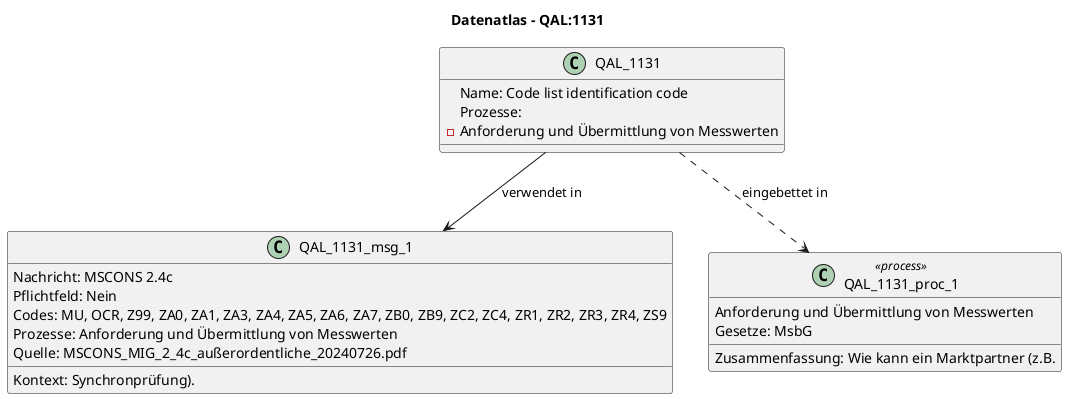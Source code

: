 @startuml
title Datenatlas – QAL:1131
class QAL_1131 {
  Name: Code list identification code
  Prozesse:
    - Anforderung und Übermittlung von Messwerten
}
class QAL_1131_msg_1 {
  Nachricht: MSCONS 2.4c
  Kontext: Synchronprüfung).
  Pflichtfeld: Nein
  Codes: MU, OCR, Z99, ZA0, ZA1, ZA3, ZA4, ZA5, ZA6, ZA7, ZB0, ZB9, ZC2, ZC4, ZR1, ZR2, ZR3, ZR4, ZS9
  Prozesse: Anforderung und Übermittlung von Messwerten
  Quelle: MSCONS_MIG_2_4c_außerordentliche_20240726.pdf
}
QAL_1131 --> QAL_1131_msg_1 : verwendet in
class QAL_1131_proc_1 <<process>> {
  Anforderung und Übermittlung von Messwerten
  Gesetze: MsbG
  Zusammenfassung: Wie kann ein Marktpartner (z.B.
}
QAL_1131 ..> QAL_1131_proc_1 : eingebettet in
@enduml
